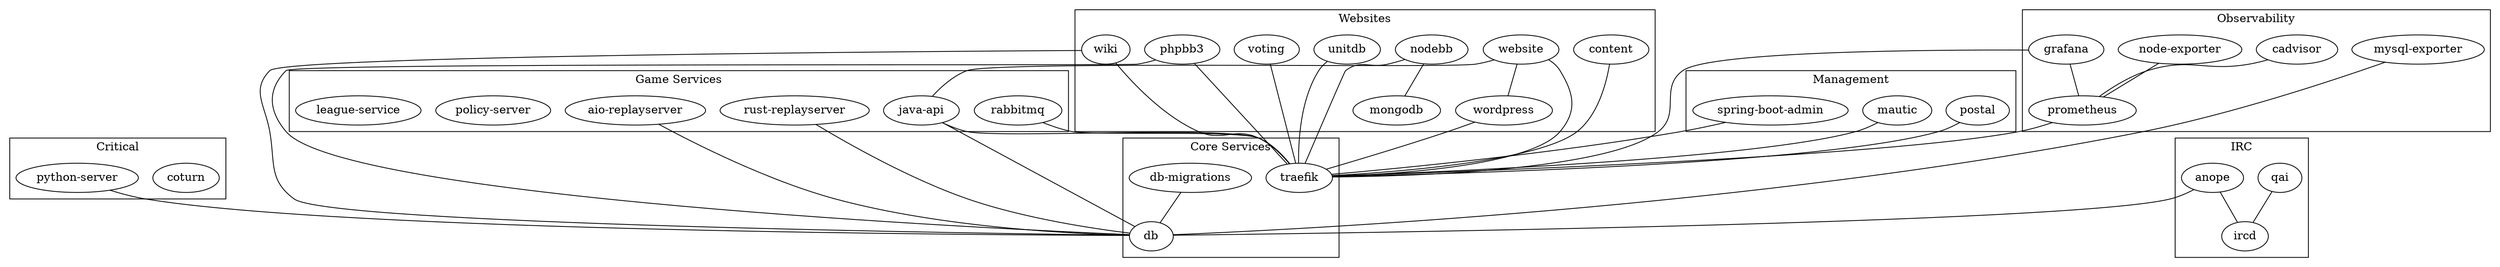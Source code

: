 graph FAF {
    #rankdir=LR;

    subgraph cluster_coreservices {
        label = "Core Services";
        // These can hiccup for a few a second or two without anyone noticing, but they can't be missing 
        "traefik"; "db"; 
        "db-migrations" -- "db";
    }

    subgraph cluster_critical {
        label = "Critical";
        // Restarting will kill all games mid-way, annoying everyone
        "coturn";         
        "python-server" -- "db";
    }

    subgraph cluster_gameservices {
        label = "Game Services";
        // Restarting will introduce ghost games, crashes, and overall bad UX
        "rabbitmq" -- "traefik";
        "java-api" -- { "traefik" "db" };
        "aio-replayserver" -- "db";
        "rust-replayserver" -- "db";
        "policy-server";
        "league-service";
    }
    
    subgraph cluster_observability {
        label = "Observability";
        "prometheus" -- "traefik";
        "grafana" -- { "traefik" "prometheus" };
        "node-exporter" -- "prometheus";
        "cadvisor" -- "prometheus";
        "mysql-exporter" -- "db";
    }
    subgraph cluster_irc {
        label = "IRC";
        "anope" -- "ircd";
        "anope" -- "db"; 
        "qai" -- "ircd";
    }
    subgraph cluster_websites {
        label = "Websites";
        "website" -- { "traefik" "java-api" "wordpress" };
        "wordpress" -- "traefik";
        "content" -- "traefik";
        "wiki" -- { "traefik" "db" };
        "unitdb" -- "traefik";
        "nodebb" -- { "traefik" "mongodb" };
        "phpbb3" -- { "traefik" "db" };
        "voting" -- "traefik"

    }

    subgraph cluster_management {
        label = "Management";
        "postal" -- "traefik";
        "mautic" -- "traefik";
        "spring-boot-admin" -- "traefik";

    }





   
}